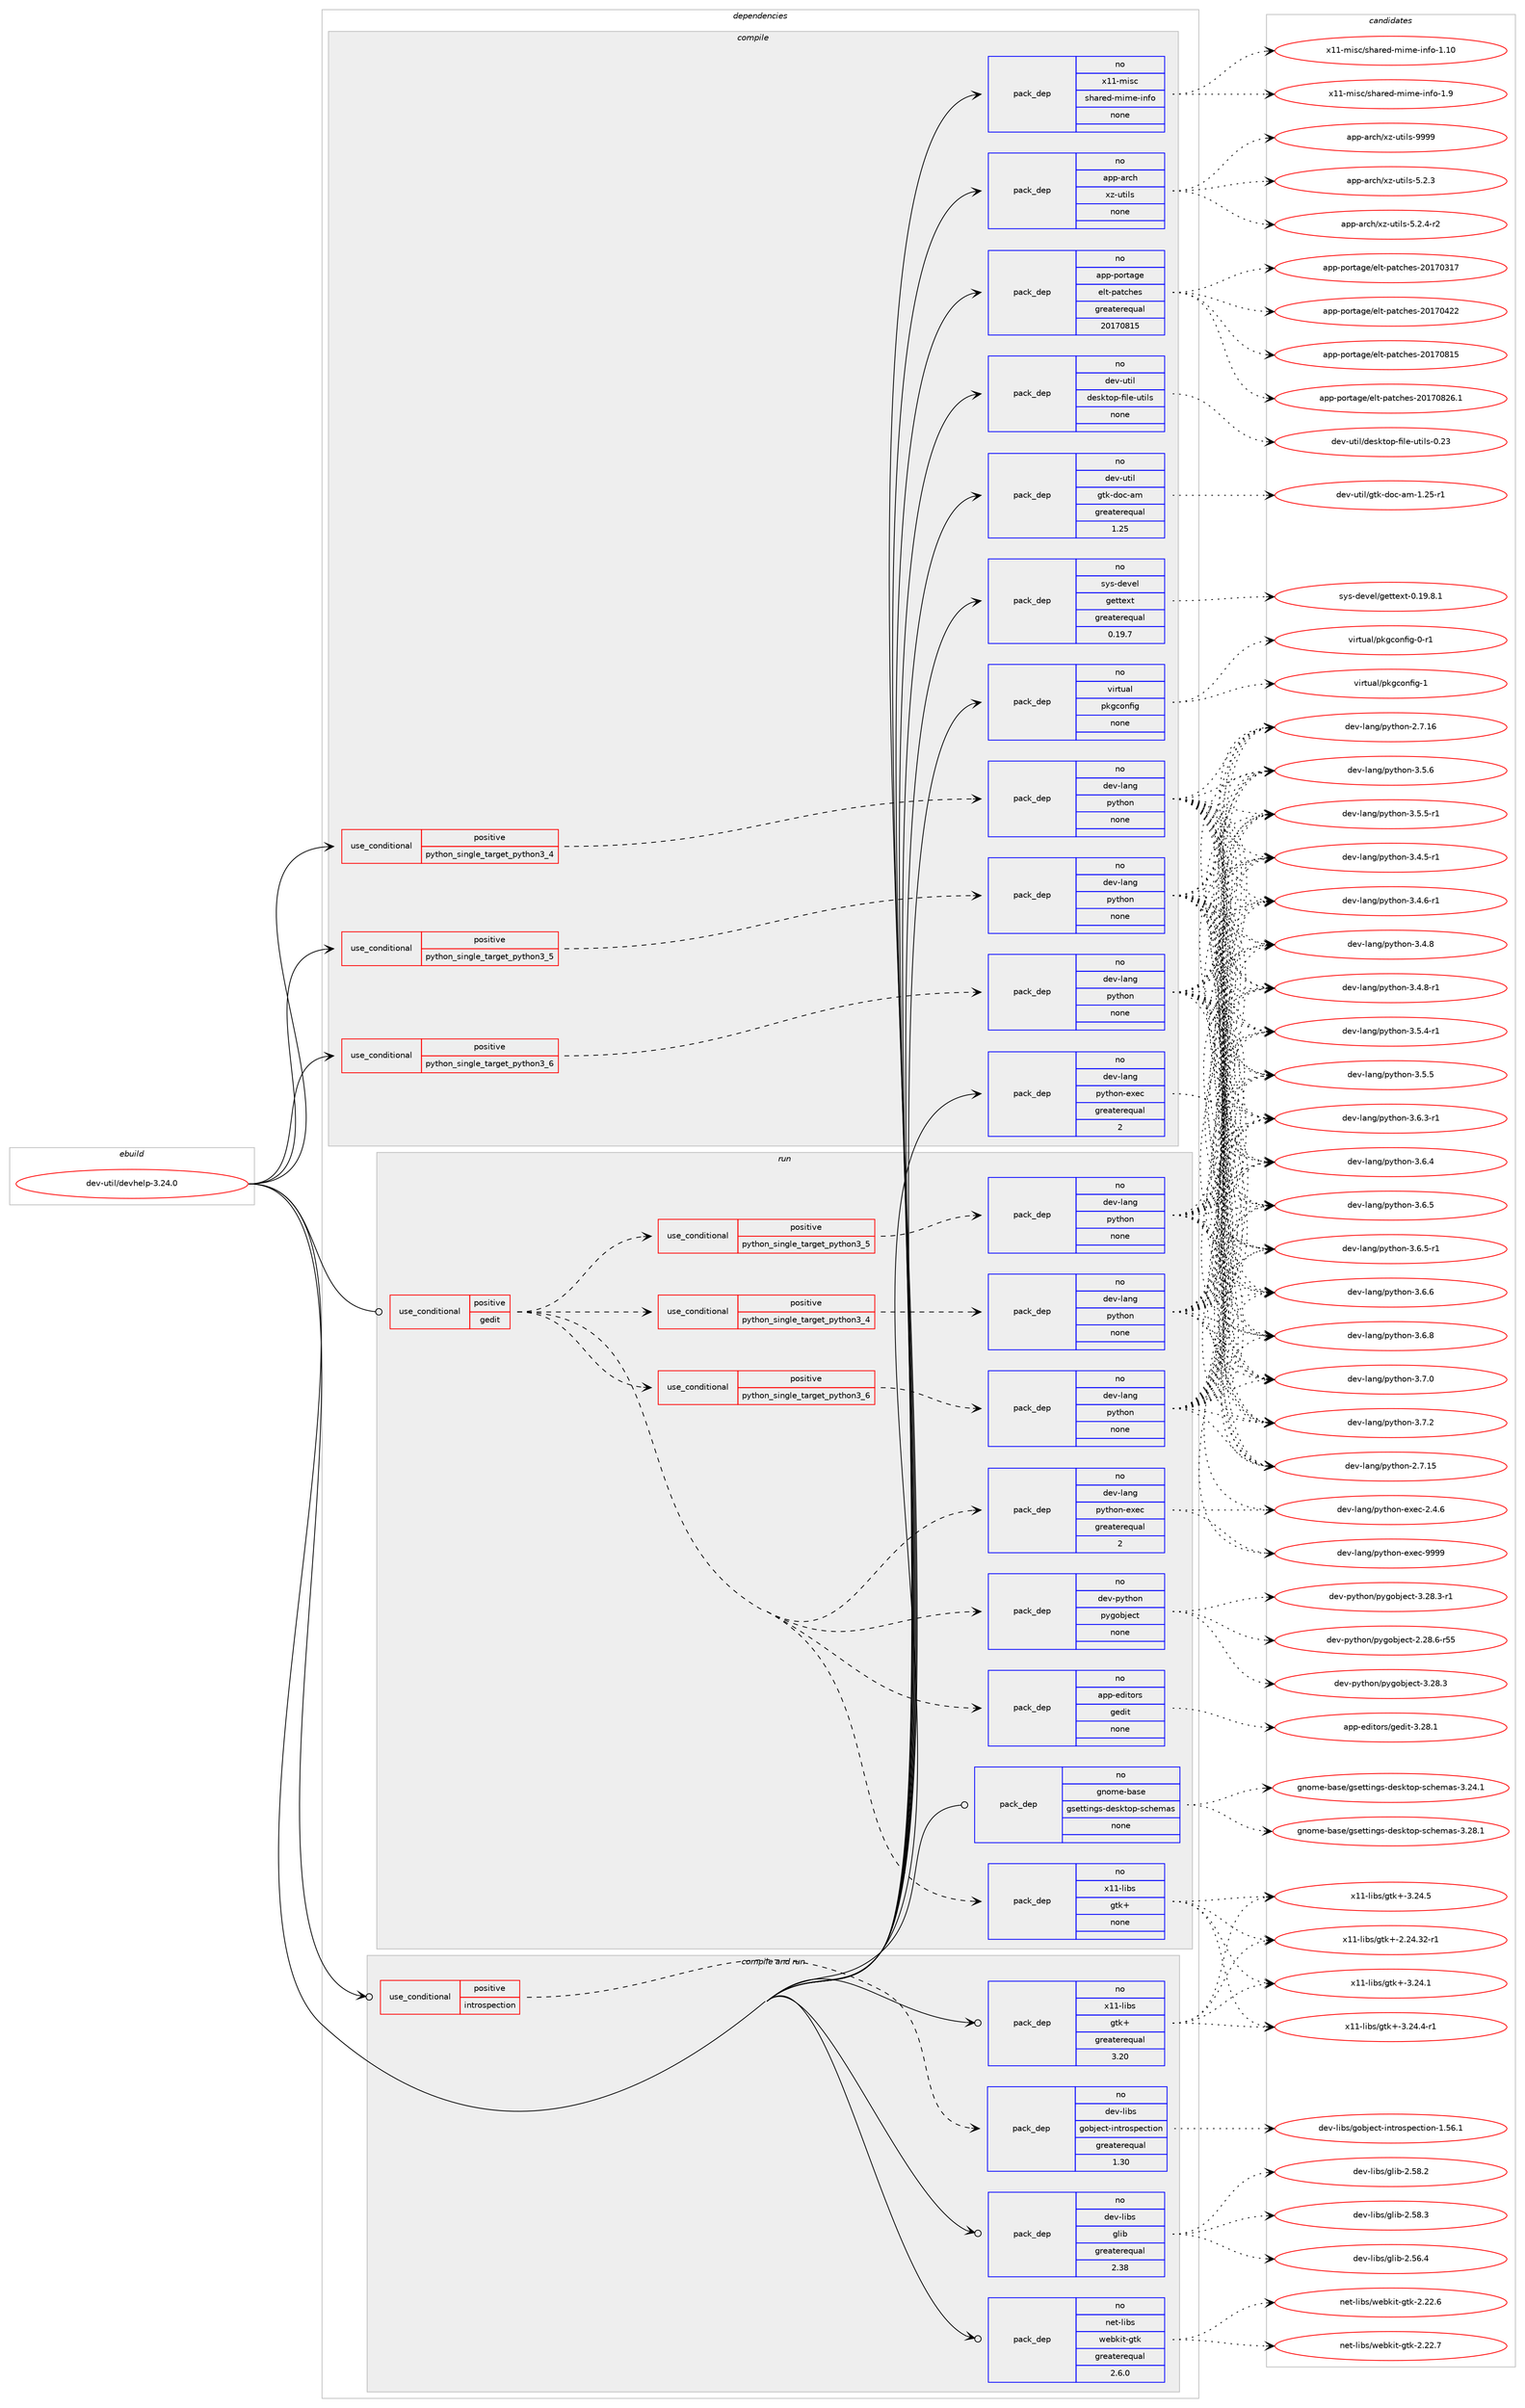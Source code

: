 digraph prolog {

# *************
# Graph options
# *************

newrank=true;
concentrate=true;
compound=true;
graph [rankdir=LR,fontname=Helvetica,fontsize=10,ranksep=1.5];#, ranksep=2.5, nodesep=0.2];
edge  [arrowhead=vee];
node  [fontname=Helvetica,fontsize=10];

# **********
# The ebuild
# **********

subgraph cluster_leftcol {
color=gray;
rank=same;
label=<<i>ebuild</i>>;
id [label="dev-util/devhelp-3.24.0", color=red, width=4, href="../dev-util/devhelp-3.24.0.svg"];
}

# ****************
# The dependencies
# ****************

subgraph cluster_midcol {
color=gray;
label=<<i>dependencies</i>>;
subgraph cluster_compile {
fillcolor="#eeeeee";
style=filled;
label=<<i>compile</i>>;
subgraph cond424122 {
dependency1544362 [label=<<TABLE BORDER="0" CELLBORDER="1" CELLSPACING="0" CELLPADDING="4"><TR><TD ROWSPAN="3" CELLPADDING="10">use_conditional</TD></TR><TR><TD>positive</TD></TR><TR><TD>python_single_target_python3_4</TD></TR></TABLE>>, shape=none, color=red];
subgraph pack1096617 {
dependency1544363 [label=<<TABLE BORDER="0" CELLBORDER="1" CELLSPACING="0" CELLPADDING="4" WIDTH="220"><TR><TD ROWSPAN="6" CELLPADDING="30">pack_dep</TD></TR><TR><TD WIDTH="110">no</TD></TR><TR><TD>dev-lang</TD></TR><TR><TD>python</TD></TR><TR><TD>none</TD></TR><TR><TD></TD></TR></TABLE>>, shape=none, color=blue];
}
dependency1544362:e -> dependency1544363:w [weight=20,style="dashed",arrowhead="vee"];
}
id:e -> dependency1544362:w [weight=20,style="solid",arrowhead="vee"];
subgraph cond424123 {
dependency1544364 [label=<<TABLE BORDER="0" CELLBORDER="1" CELLSPACING="0" CELLPADDING="4"><TR><TD ROWSPAN="3" CELLPADDING="10">use_conditional</TD></TR><TR><TD>positive</TD></TR><TR><TD>python_single_target_python3_5</TD></TR></TABLE>>, shape=none, color=red];
subgraph pack1096618 {
dependency1544365 [label=<<TABLE BORDER="0" CELLBORDER="1" CELLSPACING="0" CELLPADDING="4" WIDTH="220"><TR><TD ROWSPAN="6" CELLPADDING="30">pack_dep</TD></TR><TR><TD WIDTH="110">no</TD></TR><TR><TD>dev-lang</TD></TR><TR><TD>python</TD></TR><TR><TD>none</TD></TR><TR><TD></TD></TR></TABLE>>, shape=none, color=blue];
}
dependency1544364:e -> dependency1544365:w [weight=20,style="dashed",arrowhead="vee"];
}
id:e -> dependency1544364:w [weight=20,style="solid",arrowhead="vee"];
subgraph cond424124 {
dependency1544366 [label=<<TABLE BORDER="0" CELLBORDER="1" CELLSPACING="0" CELLPADDING="4"><TR><TD ROWSPAN="3" CELLPADDING="10">use_conditional</TD></TR><TR><TD>positive</TD></TR><TR><TD>python_single_target_python3_6</TD></TR></TABLE>>, shape=none, color=red];
subgraph pack1096619 {
dependency1544367 [label=<<TABLE BORDER="0" CELLBORDER="1" CELLSPACING="0" CELLPADDING="4" WIDTH="220"><TR><TD ROWSPAN="6" CELLPADDING="30">pack_dep</TD></TR><TR><TD WIDTH="110">no</TD></TR><TR><TD>dev-lang</TD></TR><TR><TD>python</TD></TR><TR><TD>none</TD></TR><TR><TD></TD></TR></TABLE>>, shape=none, color=blue];
}
dependency1544366:e -> dependency1544367:w [weight=20,style="dashed",arrowhead="vee"];
}
id:e -> dependency1544366:w [weight=20,style="solid",arrowhead="vee"];
subgraph pack1096620 {
dependency1544368 [label=<<TABLE BORDER="0" CELLBORDER="1" CELLSPACING="0" CELLPADDING="4" WIDTH="220"><TR><TD ROWSPAN="6" CELLPADDING="30">pack_dep</TD></TR><TR><TD WIDTH="110">no</TD></TR><TR><TD>app-arch</TD></TR><TR><TD>xz-utils</TD></TR><TR><TD>none</TD></TR><TR><TD></TD></TR></TABLE>>, shape=none, color=blue];
}
id:e -> dependency1544368:w [weight=20,style="solid",arrowhead="vee"];
subgraph pack1096621 {
dependency1544369 [label=<<TABLE BORDER="0" CELLBORDER="1" CELLSPACING="0" CELLPADDING="4" WIDTH="220"><TR><TD ROWSPAN="6" CELLPADDING="30">pack_dep</TD></TR><TR><TD WIDTH="110">no</TD></TR><TR><TD>app-portage</TD></TR><TR><TD>elt-patches</TD></TR><TR><TD>greaterequal</TD></TR><TR><TD>20170815</TD></TR></TABLE>>, shape=none, color=blue];
}
id:e -> dependency1544369:w [weight=20,style="solid",arrowhead="vee"];
subgraph pack1096622 {
dependency1544370 [label=<<TABLE BORDER="0" CELLBORDER="1" CELLSPACING="0" CELLPADDING="4" WIDTH="220"><TR><TD ROWSPAN="6" CELLPADDING="30">pack_dep</TD></TR><TR><TD WIDTH="110">no</TD></TR><TR><TD>dev-lang</TD></TR><TR><TD>python-exec</TD></TR><TR><TD>greaterequal</TD></TR><TR><TD>2</TD></TR></TABLE>>, shape=none, color=blue];
}
id:e -> dependency1544370:w [weight=20,style="solid",arrowhead="vee"];
subgraph pack1096623 {
dependency1544371 [label=<<TABLE BORDER="0" CELLBORDER="1" CELLSPACING="0" CELLPADDING="4" WIDTH="220"><TR><TD ROWSPAN="6" CELLPADDING="30">pack_dep</TD></TR><TR><TD WIDTH="110">no</TD></TR><TR><TD>dev-util</TD></TR><TR><TD>desktop-file-utils</TD></TR><TR><TD>none</TD></TR><TR><TD></TD></TR></TABLE>>, shape=none, color=blue];
}
id:e -> dependency1544371:w [weight=20,style="solid",arrowhead="vee"];
subgraph pack1096624 {
dependency1544372 [label=<<TABLE BORDER="0" CELLBORDER="1" CELLSPACING="0" CELLPADDING="4" WIDTH="220"><TR><TD ROWSPAN="6" CELLPADDING="30">pack_dep</TD></TR><TR><TD WIDTH="110">no</TD></TR><TR><TD>dev-util</TD></TR><TR><TD>gtk-doc-am</TD></TR><TR><TD>greaterequal</TD></TR><TR><TD>1.25</TD></TR></TABLE>>, shape=none, color=blue];
}
id:e -> dependency1544372:w [weight=20,style="solid",arrowhead="vee"];
subgraph pack1096625 {
dependency1544373 [label=<<TABLE BORDER="0" CELLBORDER="1" CELLSPACING="0" CELLPADDING="4" WIDTH="220"><TR><TD ROWSPAN="6" CELLPADDING="30">pack_dep</TD></TR><TR><TD WIDTH="110">no</TD></TR><TR><TD>sys-devel</TD></TR><TR><TD>gettext</TD></TR><TR><TD>greaterequal</TD></TR><TR><TD>0.19.7</TD></TR></TABLE>>, shape=none, color=blue];
}
id:e -> dependency1544373:w [weight=20,style="solid",arrowhead="vee"];
subgraph pack1096626 {
dependency1544374 [label=<<TABLE BORDER="0" CELLBORDER="1" CELLSPACING="0" CELLPADDING="4" WIDTH="220"><TR><TD ROWSPAN="6" CELLPADDING="30">pack_dep</TD></TR><TR><TD WIDTH="110">no</TD></TR><TR><TD>virtual</TD></TR><TR><TD>pkgconfig</TD></TR><TR><TD>none</TD></TR><TR><TD></TD></TR></TABLE>>, shape=none, color=blue];
}
id:e -> dependency1544374:w [weight=20,style="solid",arrowhead="vee"];
subgraph pack1096627 {
dependency1544375 [label=<<TABLE BORDER="0" CELLBORDER="1" CELLSPACING="0" CELLPADDING="4" WIDTH="220"><TR><TD ROWSPAN="6" CELLPADDING="30">pack_dep</TD></TR><TR><TD WIDTH="110">no</TD></TR><TR><TD>x11-misc</TD></TR><TR><TD>shared-mime-info</TD></TR><TR><TD>none</TD></TR><TR><TD></TD></TR></TABLE>>, shape=none, color=blue];
}
id:e -> dependency1544375:w [weight=20,style="solid",arrowhead="vee"];
}
subgraph cluster_compileandrun {
fillcolor="#eeeeee";
style=filled;
label=<<i>compile and run</i>>;
subgraph cond424125 {
dependency1544376 [label=<<TABLE BORDER="0" CELLBORDER="1" CELLSPACING="0" CELLPADDING="4"><TR><TD ROWSPAN="3" CELLPADDING="10">use_conditional</TD></TR><TR><TD>positive</TD></TR><TR><TD>introspection</TD></TR></TABLE>>, shape=none, color=red];
subgraph pack1096628 {
dependency1544377 [label=<<TABLE BORDER="0" CELLBORDER="1" CELLSPACING="0" CELLPADDING="4" WIDTH="220"><TR><TD ROWSPAN="6" CELLPADDING="30">pack_dep</TD></TR><TR><TD WIDTH="110">no</TD></TR><TR><TD>dev-libs</TD></TR><TR><TD>gobject-introspection</TD></TR><TR><TD>greaterequal</TD></TR><TR><TD>1.30</TD></TR></TABLE>>, shape=none, color=blue];
}
dependency1544376:e -> dependency1544377:w [weight=20,style="dashed",arrowhead="vee"];
}
id:e -> dependency1544376:w [weight=20,style="solid",arrowhead="odotvee"];
subgraph pack1096629 {
dependency1544378 [label=<<TABLE BORDER="0" CELLBORDER="1" CELLSPACING="0" CELLPADDING="4" WIDTH="220"><TR><TD ROWSPAN="6" CELLPADDING="30">pack_dep</TD></TR><TR><TD WIDTH="110">no</TD></TR><TR><TD>dev-libs</TD></TR><TR><TD>glib</TD></TR><TR><TD>greaterequal</TD></TR><TR><TD>2.38</TD></TR></TABLE>>, shape=none, color=blue];
}
id:e -> dependency1544378:w [weight=20,style="solid",arrowhead="odotvee"];
subgraph pack1096630 {
dependency1544379 [label=<<TABLE BORDER="0" CELLBORDER="1" CELLSPACING="0" CELLPADDING="4" WIDTH="220"><TR><TD ROWSPAN="6" CELLPADDING="30">pack_dep</TD></TR><TR><TD WIDTH="110">no</TD></TR><TR><TD>net-libs</TD></TR><TR><TD>webkit-gtk</TD></TR><TR><TD>greaterequal</TD></TR><TR><TD>2.6.0</TD></TR></TABLE>>, shape=none, color=blue];
}
id:e -> dependency1544379:w [weight=20,style="solid",arrowhead="odotvee"];
subgraph pack1096631 {
dependency1544380 [label=<<TABLE BORDER="0" CELLBORDER="1" CELLSPACING="0" CELLPADDING="4" WIDTH="220"><TR><TD ROWSPAN="6" CELLPADDING="30">pack_dep</TD></TR><TR><TD WIDTH="110">no</TD></TR><TR><TD>x11-libs</TD></TR><TR><TD>gtk+</TD></TR><TR><TD>greaterequal</TD></TR><TR><TD>3.20</TD></TR></TABLE>>, shape=none, color=blue];
}
id:e -> dependency1544380:w [weight=20,style="solid",arrowhead="odotvee"];
}
subgraph cluster_run {
fillcolor="#eeeeee";
style=filled;
label=<<i>run</i>>;
subgraph cond424126 {
dependency1544381 [label=<<TABLE BORDER="0" CELLBORDER="1" CELLSPACING="0" CELLPADDING="4"><TR><TD ROWSPAN="3" CELLPADDING="10">use_conditional</TD></TR><TR><TD>positive</TD></TR><TR><TD>gedit</TD></TR></TABLE>>, shape=none, color=red];
subgraph cond424127 {
dependency1544382 [label=<<TABLE BORDER="0" CELLBORDER="1" CELLSPACING="0" CELLPADDING="4"><TR><TD ROWSPAN="3" CELLPADDING="10">use_conditional</TD></TR><TR><TD>positive</TD></TR><TR><TD>python_single_target_python3_4</TD></TR></TABLE>>, shape=none, color=red];
subgraph pack1096632 {
dependency1544383 [label=<<TABLE BORDER="0" CELLBORDER="1" CELLSPACING="0" CELLPADDING="4" WIDTH="220"><TR><TD ROWSPAN="6" CELLPADDING="30">pack_dep</TD></TR><TR><TD WIDTH="110">no</TD></TR><TR><TD>dev-lang</TD></TR><TR><TD>python</TD></TR><TR><TD>none</TD></TR><TR><TD></TD></TR></TABLE>>, shape=none, color=blue];
}
dependency1544382:e -> dependency1544383:w [weight=20,style="dashed",arrowhead="vee"];
}
dependency1544381:e -> dependency1544382:w [weight=20,style="dashed",arrowhead="vee"];
subgraph cond424128 {
dependency1544384 [label=<<TABLE BORDER="0" CELLBORDER="1" CELLSPACING="0" CELLPADDING="4"><TR><TD ROWSPAN="3" CELLPADDING="10">use_conditional</TD></TR><TR><TD>positive</TD></TR><TR><TD>python_single_target_python3_5</TD></TR></TABLE>>, shape=none, color=red];
subgraph pack1096633 {
dependency1544385 [label=<<TABLE BORDER="0" CELLBORDER="1" CELLSPACING="0" CELLPADDING="4" WIDTH="220"><TR><TD ROWSPAN="6" CELLPADDING="30">pack_dep</TD></TR><TR><TD WIDTH="110">no</TD></TR><TR><TD>dev-lang</TD></TR><TR><TD>python</TD></TR><TR><TD>none</TD></TR><TR><TD></TD></TR></TABLE>>, shape=none, color=blue];
}
dependency1544384:e -> dependency1544385:w [weight=20,style="dashed",arrowhead="vee"];
}
dependency1544381:e -> dependency1544384:w [weight=20,style="dashed",arrowhead="vee"];
subgraph cond424129 {
dependency1544386 [label=<<TABLE BORDER="0" CELLBORDER="1" CELLSPACING="0" CELLPADDING="4"><TR><TD ROWSPAN="3" CELLPADDING="10">use_conditional</TD></TR><TR><TD>positive</TD></TR><TR><TD>python_single_target_python3_6</TD></TR></TABLE>>, shape=none, color=red];
subgraph pack1096634 {
dependency1544387 [label=<<TABLE BORDER="0" CELLBORDER="1" CELLSPACING="0" CELLPADDING="4" WIDTH="220"><TR><TD ROWSPAN="6" CELLPADDING="30">pack_dep</TD></TR><TR><TD WIDTH="110">no</TD></TR><TR><TD>dev-lang</TD></TR><TR><TD>python</TD></TR><TR><TD>none</TD></TR><TR><TD></TD></TR></TABLE>>, shape=none, color=blue];
}
dependency1544386:e -> dependency1544387:w [weight=20,style="dashed",arrowhead="vee"];
}
dependency1544381:e -> dependency1544386:w [weight=20,style="dashed",arrowhead="vee"];
subgraph pack1096635 {
dependency1544388 [label=<<TABLE BORDER="0" CELLBORDER="1" CELLSPACING="0" CELLPADDING="4" WIDTH="220"><TR><TD ROWSPAN="6" CELLPADDING="30">pack_dep</TD></TR><TR><TD WIDTH="110">no</TD></TR><TR><TD>dev-lang</TD></TR><TR><TD>python-exec</TD></TR><TR><TD>greaterequal</TD></TR><TR><TD>2</TD></TR></TABLE>>, shape=none, color=blue];
}
dependency1544381:e -> dependency1544388:w [weight=20,style="dashed",arrowhead="vee"];
subgraph pack1096636 {
dependency1544389 [label=<<TABLE BORDER="0" CELLBORDER="1" CELLSPACING="0" CELLPADDING="4" WIDTH="220"><TR><TD ROWSPAN="6" CELLPADDING="30">pack_dep</TD></TR><TR><TD WIDTH="110">no</TD></TR><TR><TD>app-editors</TD></TR><TR><TD>gedit</TD></TR><TR><TD>none</TD></TR><TR><TD></TD></TR></TABLE>>, shape=none, color=blue];
}
dependency1544381:e -> dependency1544389:w [weight=20,style="dashed",arrowhead="vee"];
subgraph pack1096637 {
dependency1544390 [label=<<TABLE BORDER="0" CELLBORDER="1" CELLSPACING="0" CELLPADDING="4" WIDTH="220"><TR><TD ROWSPAN="6" CELLPADDING="30">pack_dep</TD></TR><TR><TD WIDTH="110">no</TD></TR><TR><TD>dev-python</TD></TR><TR><TD>pygobject</TD></TR><TR><TD>none</TD></TR><TR><TD></TD></TR></TABLE>>, shape=none, color=blue];
}
dependency1544381:e -> dependency1544390:w [weight=20,style="dashed",arrowhead="vee"];
subgraph pack1096638 {
dependency1544391 [label=<<TABLE BORDER="0" CELLBORDER="1" CELLSPACING="0" CELLPADDING="4" WIDTH="220"><TR><TD ROWSPAN="6" CELLPADDING="30">pack_dep</TD></TR><TR><TD WIDTH="110">no</TD></TR><TR><TD>x11-libs</TD></TR><TR><TD>gtk+</TD></TR><TR><TD>none</TD></TR><TR><TD></TD></TR></TABLE>>, shape=none, color=blue];
}
dependency1544381:e -> dependency1544391:w [weight=20,style="dashed",arrowhead="vee"];
}
id:e -> dependency1544381:w [weight=20,style="solid",arrowhead="odot"];
subgraph pack1096639 {
dependency1544392 [label=<<TABLE BORDER="0" CELLBORDER="1" CELLSPACING="0" CELLPADDING="4" WIDTH="220"><TR><TD ROWSPAN="6" CELLPADDING="30">pack_dep</TD></TR><TR><TD WIDTH="110">no</TD></TR><TR><TD>gnome-base</TD></TR><TR><TD>gsettings-desktop-schemas</TD></TR><TR><TD>none</TD></TR><TR><TD></TD></TR></TABLE>>, shape=none, color=blue];
}
id:e -> dependency1544392:w [weight=20,style="solid",arrowhead="odot"];
}
}

# **************
# The candidates
# **************

subgraph cluster_choices {
rank=same;
color=gray;
label=<<i>candidates</i>>;

subgraph choice1096617 {
color=black;
nodesep=1;
choice10010111845108971101034711212111610411111045504655464953 [label="dev-lang/python-2.7.15", color=red, width=4,href="../dev-lang/python-2.7.15.svg"];
choice10010111845108971101034711212111610411111045504655464954 [label="dev-lang/python-2.7.16", color=red, width=4,href="../dev-lang/python-2.7.16.svg"];
choice1001011184510897110103471121211161041111104551465246534511449 [label="dev-lang/python-3.4.5-r1", color=red, width=4,href="../dev-lang/python-3.4.5-r1.svg"];
choice1001011184510897110103471121211161041111104551465246544511449 [label="dev-lang/python-3.4.6-r1", color=red, width=4,href="../dev-lang/python-3.4.6-r1.svg"];
choice100101118451089711010347112121116104111110455146524656 [label="dev-lang/python-3.4.8", color=red, width=4,href="../dev-lang/python-3.4.8.svg"];
choice1001011184510897110103471121211161041111104551465246564511449 [label="dev-lang/python-3.4.8-r1", color=red, width=4,href="../dev-lang/python-3.4.8-r1.svg"];
choice1001011184510897110103471121211161041111104551465346524511449 [label="dev-lang/python-3.5.4-r1", color=red, width=4,href="../dev-lang/python-3.5.4-r1.svg"];
choice100101118451089711010347112121116104111110455146534653 [label="dev-lang/python-3.5.5", color=red, width=4,href="../dev-lang/python-3.5.5.svg"];
choice1001011184510897110103471121211161041111104551465346534511449 [label="dev-lang/python-3.5.5-r1", color=red, width=4,href="../dev-lang/python-3.5.5-r1.svg"];
choice100101118451089711010347112121116104111110455146534654 [label="dev-lang/python-3.5.6", color=red, width=4,href="../dev-lang/python-3.5.6.svg"];
choice1001011184510897110103471121211161041111104551465446514511449 [label="dev-lang/python-3.6.3-r1", color=red, width=4,href="../dev-lang/python-3.6.3-r1.svg"];
choice100101118451089711010347112121116104111110455146544652 [label="dev-lang/python-3.6.4", color=red, width=4,href="../dev-lang/python-3.6.4.svg"];
choice100101118451089711010347112121116104111110455146544653 [label="dev-lang/python-3.6.5", color=red, width=4,href="../dev-lang/python-3.6.5.svg"];
choice1001011184510897110103471121211161041111104551465446534511449 [label="dev-lang/python-3.6.5-r1", color=red, width=4,href="../dev-lang/python-3.6.5-r1.svg"];
choice100101118451089711010347112121116104111110455146544654 [label="dev-lang/python-3.6.6", color=red, width=4,href="../dev-lang/python-3.6.6.svg"];
choice100101118451089711010347112121116104111110455146544656 [label="dev-lang/python-3.6.8", color=red, width=4,href="../dev-lang/python-3.6.8.svg"];
choice100101118451089711010347112121116104111110455146554648 [label="dev-lang/python-3.7.0", color=red, width=4,href="../dev-lang/python-3.7.0.svg"];
choice100101118451089711010347112121116104111110455146554650 [label="dev-lang/python-3.7.2", color=red, width=4,href="../dev-lang/python-3.7.2.svg"];
dependency1544363:e -> choice10010111845108971101034711212111610411111045504655464953:w [style=dotted,weight="100"];
dependency1544363:e -> choice10010111845108971101034711212111610411111045504655464954:w [style=dotted,weight="100"];
dependency1544363:e -> choice1001011184510897110103471121211161041111104551465246534511449:w [style=dotted,weight="100"];
dependency1544363:e -> choice1001011184510897110103471121211161041111104551465246544511449:w [style=dotted,weight="100"];
dependency1544363:e -> choice100101118451089711010347112121116104111110455146524656:w [style=dotted,weight="100"];
dependency1544363:e -> choice1001011184510897110103471121211161041111104551465246564511449:w [style=dotted,weight="100"];
dependency1544363:e -> choice1001011184510897110103471121211161041111104551465346524511449:w [style=dotted,weight="100"];
dependency1544363:e -> choice100101118451089711010347112121116104111110455146534653:w [style=dotted,weight="100"];
dependency1544363:e -> choice1001011184510897110103471121211161041111104551465346534511449:w [style=dotted,weight="100"];
dependency1544363:e -> choice100101118451089711010347112121116104111110455146534654:w [style=dotted,weight="100"];
dependency1544363:e -> choice1001011184510897110103471121211161041111104551465446514511449:w [style=dotted,weight="100"];
dependency1544363:e -> choice100101118451089711010347112121116104111110455146544652:w [style=dotted,weight="100"];
dependency1544363:e -> choice100101118451089711010347112121116104111110455146544653:w [style=dotted,weight="100"];
dependency1544363:e -> choice1001011184510897110103471121211161041111104551465446534511449:w [style=dotted,weight="100"];
dependency1544363:e -> choice100101118451089711010347112121116104111110455146544654:w [style=dotted,weight="100"];
dependency1544363:e -> choice100101118451089711010347112121116104111110455146544656:w [style=dotted,weight="100"];
dependency1544363:e -> choice100101118451089711010347112121116104111110455146554648:w [style=dotted,weight="100"];
dependency1544363:e -> choice100101118451089711010347112121116104111110455146554650:w [style=dotted,weight="100"];
}
subgraph choice1096618 {
color=black;
nodesep=1;
choice10010111845108971101034711212111610411111045504655464953 [label="dev-lang/python-2.7.15", color=red, width=4,href="../dev-lang/python-2.7.15.svg"];
choice10010111845108971101034711212111610411111045504655464954 [label="dev-lang/python-2.7.16", color=red, width=4,href="../dev-lang/python-2.7.16.svg"];
choice1001011184510897110103471121211161041111104551465246534511449 [label="dev-lang/python-3.4.5-r1", color=red, width=4,href="../dev-lang/python-3.4.5-r1.svg"];
choice1001011184510897110103471121211161041111104551465246544511449 [label="dev-lang/python-3.4.6-r1", color=red, width=4,href="../dev-lang/python-3.4.6-r1.svg"];
choice100101118451089711010347112121116104111110455146524656 [label="dev-lang/python-3.4.8", color=red, width=4,href="../dev-lang/python-3.4.8.svg"];
choice1001011184510897110103471121211161041111104551465246564511449 [label="dev-lang/python-3.4.8-r1", color=red, width=4,href="../dev-lang/python-3.4.8-r1.svg"];
choice1001011184510897110103471121211161041111104551465346524511449 [label="dev-lang/python-3.5.4-r1", color=red, width=4,href="../dev-lang/python-3.5.4-r1.svg"];
choice100101118451089711010347112121116104111110455146534653 [label="dev-lang/python-3.5.5", color=red, width=4,href="../dev-lang/python-3.5.5.svg"];
choice1001011184510897110103471121211161041111104551465346534511449 [label="dev-lang/python-3.5.5-r1", color=red, width=4,href="../dev-lang/python-3.5.5-r1.svg"];
choice100101118451089711010347112121116104111110455146534654 [label="dev-lang/python-3.5.6", color=red, width=4,href="../dev-lang/python-3.5.6.svg"];
choice1001011184510897110103471121211161041111104551465446514511449 [label="dev-lang/python-3.6.3-r1", color=red, width=4,href="../dev-lang/python-3.6.3-r1.svg"];
choice100101118451089711010347112121116104111110455146544652 [label="dev-lang/python-3.6.4", color=red, width=4,href="../dev-lang/python-3.6.4.svg"];
choice100101118451089711010347112121116104111110455146544653 [label="dev-lang/python-3.6.5", color=red, width=4,href="../dev-lang/python-3.6.5.svg"];
choice1001011184510897110103471121211161041111104551465446534511449 [label="dev-lang/python-3.6.5-r1", color=red, width=4,href="../dev-lang/python-3.6.5-r1.svg"];
choice100101118451089711010347112121116104111110455146544654 [label="dev-lang/python-3.6.6", color=red, width=4,href="../dev-lang/python-3.6.6.svg"];
choice100101118451089711010347112121116104111110455146544656 [label="dev-lang/python-3.6.8", color=red, width=4,href="../dev-lang/python-3.6.8.svg"];
choice100101118451089711010347112121116104111110455146554648 [label="dev-lang/python-3.7.0", color=red, width=4,href="../dev-lang/python-3.7.0.svg"];
choice100101118451089711010347112121116104111110455146554650 [label="dev-lang/python-3.7.2", color=red, width=4,href="../dev-lang/python-3.7.2.svg"];
dependency1544365:e -> choice10010111845108971101034711212111610411111045504655464953:w [style=dotted,weight="100"];
dependency1544365:e -> choice10010111845108971101034711212111610411111045504655464954:w [style=dotted,weight="100"];
dependency1544365:e -> choice1001011184510897110103471121211161041111104551465246534511449:w [style=dotted,weight="100"];
dependency1544365:e -> choice1001011184510897110103471121211161041111104551465246544511449:w [style=dotted,weight="100"];
dependency1544365:e -> choice100101118451089711010347112121116104111110455146524656:w [style=dotted,weight="100"];
dependency1544365:e -> choice1001011184510897110103471121211161041111104551465246564511449:w [style=dotted,weight="100"];
dependency1544365:e -> choice1001011184510897110103471121211161041111104551465346524511449:w [style=dotted,weight="100"];
dependency1544365:e -> choice100101118451089711010347112121116104111110455146534653:w [style=dotted,weight="100"];
dependency1544365:e -> choice1001011184510897110103471121211161041111104551465346534511449:w [style=dotted,weight="100"];
dependency1544365:e -> choice100101118451089711010347112121116104111110455146534654:w [style=dotted,weight="100"];
dependency1544365:e -> choice1001011184510897110103471121211161041111104551465446514511449:w [style=dotted,weight="100"];
dependency1544365:e -> choice100101118451089711010347112121116104111110455146544652:w [style=dotted,weight="100"];
dependency1544365:e -> choice100101118451089711010347112121116104111110455146544653:w [style=dotted,weight="100"];
dependency1544365:e -> choice1001011184510897110103471121211161041111104551465446534511449:w [style=dotted,weight="100"];
dependency1544365:e -> choice100101118451089711010347112121116104111110455146544654:w [style=dotted,weight="100"];
dependency1544365:e -> choice100101118451089711010347112121116104111110455146544656:w [style=dotted,weight="100"];
dependency1544365:e -> choice100101118451089711010347112121116104111110455146554648:w [style=dotted,weight="100"];
dependency1544365:e -> choice100101118451089711010347112121116104111110455146554650:w [style=dotted,weight="100"];
}
subgraph choice1096619 {
color=black;
nodesep=1;
choice10010111845108971101034711212111610411111045504655464953 [label="dev-lang/python-2.7.15", color=red, width=4,href="../dev-lang/python-2.7.15.svg"];
choice10010111845108971101034711212111610411111045504655464954 [label="dev-lang/python-2.7.16", color=red, width=4,href="../dev-lang/python-2.7.16.svg"];
choice1001011184510897110103471121211161041111104551465246534511449 [label="dev-lang/python-3.4.5-r1", color=red, width=4,href="../dev-lang/python-3.4.5-r1.svg"];
choice1001011184510897110103471121211161041111104551465246544511449 [label="dev-lang/python-3.4.6-r1", color=red, width=4,href="../dev-lang/python-3.4.6-r1.svg"];
choice100101118451089711010347112121116104111110455146524656 [label="dev-lang/python-3.4.8", color=red, width=4,href="../dev-lang/python-3.4.8.svg"];
choice1001011184510897110103471121211161041111104551465246564511449 [label="dev-lang/python-3.4.8-r1", color=red, width=4,href="../dev-lang/python-3.4.8-r1.svg"];
choice1001011184510897110103471121211161041111104551465346524511449 [label="dev-lang/python-3.5.4-r1", color=red, width=4,href="../dev-lang/python-3.5.4-r1.svg"];
choice100101118451089711010347112121116104111110455146534653 [label="dev-lang/python-3.5.5", color=red, width=4,href="../dev-lang/python-3.5.5.svg"];
choice1001011184510897110103471121211161041111104551465346534511449 [label="dev-lang/python-3.5.5-r1", color=red, width=4,href="../dev-lang/python-3.5.5-r1.svg"];
choice100101118451089711010347112121116104111110455146534654 [label="dev-lang/python-3.5.6", color=red, width=4,href="../dev-lang/python-3.5.6.svg"];
choice1001011184510897110103471121211161041111104551465446514511449 [label="dev-lang/python-3.6.3-r1", color=red, width=4,href="../dev-lang/python-3.6.3-r1.svg"];
choice100101118451089711010347112121116104111110455146544652 [label="dev-lang/python-3.6.4", color=red, width=4,href="../dev-lang/python-3.6.4.svg"];
choice100101118451089711010347112121116104111110455146544653 [label="dev-lang/python-3.6.5", color=red, width=4,href="../dev-lang/python-3.6.5.svg"];
choice1001011184510897110103471121211161041111104551465446534511449 [label="dev-lang/python-3.6.5-r1", color=red, width=4,href="../dev-lang/python-3.6.5-r1.svg"];
choice100101118451089711010347112121116104111110455146544654 [label="dev-lang/python-3.6.6", color=red, width=4,href="../dev-lang/python-3.6.6.svg"];
choice100101118451089711010347112121116104111110455146544656 [label="dev-lang/python-3.6.8", color=red, width=4,href="../dev-lang/python-3.6.8.svg"];
choice100101118451089711010347112121116104111110455146554648 [label="dev-lang/python-3.7.0", color=red, width=4,href="../dev-lang/python-3.7.0.svg"];
choice100101118451089711010347112121116104111110455146554650 [label="dev-lang/python-3.7.2", color=red, width=4,href="../dev-lang/python-3.7.2.svg"];
dependency1544367:e -> choice10010111845108971101034711212111610411111045504655464953:w [style=dotted,weight="100"];
dependency1544367:e -> choice10010111845108971101034711212111610411111045504655464954:w [style=dotted,weight="100"];
dependency1544367:e -> choice1001011184510897110103471121211161041111104551465246534511449:w [style=dotted,weight="100"];
dependency1544367:e -> choice1001011184510897110103471121211161041111104551465246544511449:w [style=dotted,weight="100"];
dependency1544367:e -> choice100101118451089711010347112121116104111110455146524656:w [style=dotted,weight="100"];
dependency1544367:e -> choice1001011184510897110103471121211161041111104551465246564511449:w [style=dotted,weight="100"];
dependency1544367:e -> choice1001011184510897110103471121211161041111104551465346524511449:w [style=dotted,weight="100"];
dependency1544367:e -> choice100101118451089711010347112121116104111110455146534653:w [style=dotted,weight="100"];
dependency1544367:e -> choice1001011184510897110103471121211161041111104551465346534511449:w [style=dotted,weight="100"];
dependency1544367:e -> choice100101118451089711010347112121116104111110455146534654:w [style=dotted,weight="100"];
dependency1544367:e -> choice1001011184510897110103471121211161041111104551465446514511449:w [style=dotted,weight="100"];
dependency1544367:e -> choice100101118451089711010347112121116104111110455146544652:w [style=dotted,weight="100"];
dependency1544367:e -> choice100101118451089711010347112121116104111110455146544653:w [style=dotted,weight="100"];
dependency1544367:e -> choice1001011184510897110103471121211161041111104551465446534511449:w [style=dotted,weight="100"];
dependency1544367:e -> choice100101118451089711010347112121116104111110455146544654:w [style=dotted,weight="100"];
dependency1544367:e -> choice100101118451089711010347112121116104111110455146544656:w [style=dotted,weight="100"];
dependency1544367:e -> choice100101118451089711010347112121116104111110455146554648:w [style=dotted,weight="100"];
dependency1544367:e -> choice100101118451089711010347112121116104111110455146554650:w [style=dotted,weight="100"];
}
subgraph choice1096620 {
color=black;
nodesep=1;
choice971121124597114991044712012245117116105108115455346504651 [label="app-arch/xz-utils-5.2.3", color=red, width=4,href="../app-arch/xz-utils-5.2.3.svg"];
choice9711211245971149910447120122451171161051081154553465046524511450 [label="app-arch/xz-utils-5.2.4-r2", color=red, width=4,href="../app-arch/xz-utils-5.2.4-r2.svg"];
choice9711211245971149910447120122451171161051081154557575757 [label="app-arch/xz-utils-9999", color=red, width=4,href="../app-arch/xz-utils-9999.svg"];
dependency1544368:e -> choice971121124597114991044712012245117116105108115455346504651:w [style=dotted,weight="100"];
dependency1544368:e -> choice9711211245971149910447120122451171161051081154553465046524511450:w [style=dotted,weight="100"];
dependency1544368:e -> choice9711211245971149910447120122451171161051081154557575757:w [style=dotted,weight="100"];
}
subgraph choice1096621 {
color=black;
nodesep=1;
choice97112112451121111141169710310147101108116451129711699104101115455048495548514955 [label="app-portage/elt-patches-20170317", color=red, width=4,href="../app-portage/elt-patches-20170317.svg"];
choice97112112451121111141169710310147101108116451129711699104101115455048495548525050 [label="app-portage/elt-patches-20170422", color=red, width=4,href="../app-portage/elt-patches-20170422.svg"];
choice97112112451121111141169710310147101108116451129711699104101115455048495548564953 [label="app-portage/elt-patches-20170815", color=red, width=4,href="../app-portage/elt-patches-20170815.svg"];
choice971121124511211111411697103101471011081164511297116991041011154550484955485650544649 [label="app-portage/elt-patches-20170826.1", color=red, width=4,href="../app-portage/elt-patches-20170826.1.svg"];
dependency1544369:e -> choice97112112451121111141169710310147101108116451129711699104101115455048495548514955:w [style=dotted,weight="100"];
dependency1544369:e -> choice97112112451121111141169710310147101108116451129711699104101115455048495548525050:w [style=dotted,weight="100"];
dependency1544369:e -> choice97112112451121111141169710310147101108116451129711699104101115455048495548564953:w [style=dotted,weight="100"];
dependency1544369:e -> choice971121124511211111411697103101471011081164511297116991041011154550484955485650544649:w [style=dotted,weight="100"];
}
subgraph choice1096622 {
color=black;
nodesep=1;
choice1001011184510897110103471121211161041111104510112010199455046524654 [label="dev-lang/python-exec-2.4.6", color=red, width=4,href="../dev-lang/python-exec-2.4.6.svg"];
choice10010111845108971101034711212111610411111045101120101994557575757 [label="dev-lang/python-exec-9999", color=red, width=4,href="../dev-lang/python-exec-9999.svg"];
dependency1544370:e -> choice1001011184510897110103471121211161041111104510112010199455046524654:w [style=dotted,weight="100"];
dependency1544370:e -> choice10010111845108971101034711212111610411111045101120101994557575757:w [style=dotted,weight="100"];
}
subgraph choice1096623 {
color=black;
nodesep=1;
choice100101118451171161051084710010111510711611111245102105108101451171161051081154548465051 [label="dev-util/desktop-file-utils-0.23", color=red, width=4,href="../dev-util/desktop-file-utils-0.23.svg"];
dependency1544371:e -> choice100101118451171161051084710010111510711611111245102105108101451171161051081154548465051:w [style=dotted,weight="100"];
}
subgraph choice1096624 {
color=black;
nodesep=1;
choice10010111845117116105108471031161074510011199459710945494650534511449 [label="dev-util/gtk-doc-am-1.25-r1", color=red, width=4,href="../dev-util/gtk-doc-am-1.25-r1.svg"];
dependency1544372:e -> choice10010111845117116105108471031161074510011199459710945494650534511449:w [style=dotted,weight="100"];
}
subgraph choice1096625 {
color=black;
nodesep=1;
choice1151211154510010111810110847103101116116101120116454846495746564649 [label="sys-devel/gettext-0.19.8.1", color=red, width=4,href="../sys-devel/gettext-0.19.8.1.svg"];
dependency1544373:e -> choice1151211154510010111810110847103101116116101120116454846495746564649:w [style=dotted,weight="100"];
}
subgraph choice1096626 {
color=black;
nodesep=1;
choice11810511411611797108471121071039911111010210510345484511449 [label="virtual/pkgconfig-0-r1", color=red, width=4,href="../virtual/pkgconfig-0-r1.svg"];
choice1181051141161179710847112107103991111101021051034549 [label="virtual/pkgconfig-1", color=red, width=4,href="../virtual/pkgconfig-1.svg"];
dependency1544374:e -> choice11810511411611797108471121071039911111010210510345484511449:w [style=dotted,weight="100"];
dependency1544374:e -> choice1181051141161179710847112107103991111101021051034549:w [style=dotted,weight="100"];
}
subgraph choice1096627 {
color=black;
nodesep=1;
choice12049494510910511599471151049711410110045109105109101451051101021114549464948 [label="x11-misc/shared-mime-info-1.10", color=red, width=4,href="../x11-misc/shared-mime-info-1.10.svg"];
choice120494945109105115994711510497114101100451091051091014510511010211145494657 [label="x11-misc/shared-mime-info-1.9", color=red, width=4,href="../x11-misc/shared-mime-info-1.9.svg"];
dependency1544375:e -> choice12049494510910511599471151049711410110045109105109101451051101021114549464948:w [style=dotted,weight="100"];
dependency1544375:e -> choice120494945109105115994711510497114101100451091051091014510511010211145494657:w [style=dotted,weight="100"];
}
subgraph choice1096628 {
color=black;
nodesep=1;
choice1001011184510810598115471031119810610199116451051101161141111151121019911610511111045494653544649 [label="dev-libs/gobject-introspection-1.56.1", color=red, width=4,href="../dev-libs/gobject-introspection-1.56.1.svg"];
dependency1544377:e -> choice1001011184510810598115471031119810610199116451051101161141111151121019911610511111045494653544649:w [style=dotted,weight="100"];
}
subgraph choice1096629 {
color=black;
nodesep=1;
choice1001011184510810598115471031081059845504653544652 [label="dev-libs/glib-2.56.4", color=red, width=4,href="../dev-libs/glib-2.56.4.svg"];
choice1001011184510810598115471031081059845504653564650 [label="dev-libs/glib-2.58.2", color=red, width=4,href="../dev-libs/glib-2.58.2.svg"];
choice1001011184510810598115471031081059845504653564651 [label="dev-libs/glib-2.58.3", color=red, width=4,href="../dev-libs/glib-2.58.3.svg"];
dependency1544378:e -> choice1001011184510810598115471031081059845504653544652:w [style=dotted,weight="100"];
dependency1544378:e -> choice1001011184510810598115471031081059845504653564650:w [style=dotted,weight="100"];
dependency1544378:e -> choice1001011184510810598115471031081059845504653564651:w [style=dotted,weight="100"];
}
subgraph choice1096630 {
color=black;
nodesep=1;
choice110101116451081059811547119101981071051164510311610745504650504654 [label="net-libs/webkit-gtk-2.22.6", color=red, width=4,href="../net-libs/webkit-gtk-2.22.6.svg"];
choice110101116451081059811547119101981071051164510311610745504650504655 [label="net-libs/webkit-gtk-2.22.7", color=red, width=4,href="../net-libs/webkit-gtk-2.22.7.svg"];
dependency1544379:e -> choice110101116451081059811547119101981071051164510311610745504650504654:w [style=dotted,weight="100"];
dependency1544379:e -> choice110101116451081059811547119101981071051164510311610745504650504655:w [style=dotted,weight="100"];
}
subgraph choice1096631 {
color=black;
nodesep=1;
choice12049494510810598115471031161074345504650524651504511449 [label="x11-libs/gtk+-2.24.32-r1", color=red, width=4,href="../x11-libs/gtk+-2.24.32-r1.svg"];
choice12049494510810598115471031161074345514650524649 [label="x11-libs/gtk+-3.24.1", color=red, width=4,href="../x11-libs/gtk+-3.24.1.svg"];
choice120494945108105981154710311610743455146505246524511449 [label="x11-libs/gtk+-3.24.4-r1", color=red, width=4,href="../x11-libs/gtk+-3.24.4-r1.svg"];
choice12049494510810598115471031161074345514650524653 [label="x11-libs/gtk+-3.24.5", color=red, width=4,href="../x11-libs/gtk+-3.24.5.svg"];
dependency1544380:e -> choice12049494510810598115471031161074345504650524651504511449:w [style=dotted,weight="100"];
dependency1544380:e -> choice12049494510810598115471031161074345514650524649:w [style=dotted,weight="100"];
dependency1544380:e -> choice120494945108105981154710311610743455146505246524511449:w [style=dotted,weight="100"];
dependency1544380:e -> choice12049494510810598115471031161074345514650524653:w [style=dotted,weight="100"];
}
subgraph choice1096632 {
color=black;
nodesep=1;
choice10010111845108971101034711212111610411111045504655464953 [label="dev-lang/python-2.7.15", color=red, width=4,href="../dev-lang/python-2.7.15.svg"];
choice10010111845108971101034711212111610411111045504655464954 [label="dev-lang/python-2.7.16", color=red, width=4,href="../dev-lang/python-2.7.16.svg"];
choice1001011184510897110103471121211161041111104551465246534511449 [label="dev-lang/python-3.4.5-r1", color=red, width=4,href="../dev-lang/python-3.4.5-r1.svg"];
choice1001011184510897110103471121211161041111104551465246544511449 [label="dev-lang/python-3.4.6-r1", color=red, width=4,href="../dev-lang/python-3.4.6-r1.svg"];
choice100101118451089711010347112121116104111110455146524656 [label="dev-lang/python-3.4.8", color=red, width=4,href="../dev-lang/python-3.4.8.svg"];
choice1001011184510897110103471121211161041111104551465246564511449 [label="dev-lang/python-3.4.8-r1", color=red, width=4,href="../dev-lang/python-3.4.8-r1.svg"];
choice1001011184510897110103471121211161041111104551465346524511449 [label="dev-lang/python-3.5.4-r1", color=red, width=4,href="../dev-lang/python-3.5.4-r1.svg"];
choice100101118451089711010347112121116104111110455146534653 [label="dev-lang/python-3.5.5", color=red, width=4,href="../dev-lang/python-3.5.5.svg"];
choice1001011184510897110103471121211161041111104551465346534511449 [label="dev-lang/python-3.5.5-r1", color=red, width=4,href="../dev-lang/python-3.5.5-r1.svg"];
choice100101118451089711010347112121116104111110455146534654 [label="dev-lang/python-3.5.6", color=red, width=4,href="../dev-lang/python-3.5.6.svg"];
choice1001011184510897110103471121211161041111104551465446514511449 [label="dev-lang/python-3.6.3-r1", color=red, width=4,href="../dev-lang/python-3.6.3-r1.svg"];
choice100101118451089711010347112121116104111110455146544652 [label="dev-lang/python-3.6.4", color=red, width=4,href="../dev-lang/python-3.6.4.svg"];
choice100101118451089711010347112121116104111110455146544653 [label="dev-lang/python-3.6.5", color=red, width=4,href="../dev-lang/python-3.6.5.svg"];
choice1001011184510897110103471121211161041111104551465446534511449 [label="dev-lang/python-3.6.5-r1", color=red, width=4,href="../dev-lang/python-3.6.5-r1.svg"];
choice100101118451089711010347112121116104111110455146544654 [label="dev-lang/python-3.6.6", color=red, width=4,href="../dev-lang/python-3.6.6.svg"];
choice100101118451089711010347112121116104111110455146544656 [label="dev-lang/python-3.6.8", color=red, width=4,href="../dev-lang/python-3.6.8.svg"];
choice100101118451089711010347112121116104111110455146554648 [label="dev-lang/python-3.7.0", color=red, width=4,href="../dev-lang/python-3.7.0.svg"];
choice100101118451089711010347112121116104111110455146554650 [label="dev-lang/python-3.7.2", color=red, width=4,href="../dev-lang/python-3.7.2.svg"];
dependency1544383:e -> choice10010111845108971101034711212111610411111045504655464953:w [style=dotted,weight="100"];
dependency1544383:e -> choice10010111845108971101034711212111610411111045504655464954:w [style=dotted,weight="100"];
dependency1544383:e -> choice1001011184510897110103471121211161041111104551465246534511449:w [style=dotted,weight="100"];
dependency1544383:e -> choice1001011184510897110103471121211161041111104551465246544511449:w [style=dotted,weight="100"];
dependency1544383:e -> choice100101118451089711010347112121116104111110455146524656:w [style=dotted,weight="100"];
dependency1544383:e -> choice1001011184510897110103471121211161041111104551465246564511449:w [style=dotted,weight="100"];
dependency1544383:e -> choice1001011184510897110103471121211161041111104551465346524511449:w [style=dotted,weight="100"];
dependency1544383:e -> choice100101118451089711010347112121116104111110455146534653:w [style=dotted,weight="100"];
dependency1544383:e -> choice1001011184510897110103471121211161041111104551465346534511449:w [style=dotted,weight="100"];
dependency1544383:e -> choice100101118451089711010347112121116104111110455146534654:w [style=dotted,weight="100"];
dependency1544383:e -> choice1001011184510897110103471121211161041111104551465446514511449:w [style=dotted,weight="100"];
dependency1544383:e -> choice100101118451089711010347112121116104111110455146544652:w [style=dotted,weight="100"];
dependency1544383:e -> choice100101118451089711010347112121116104111110455146544653:w [style=dotted,weight="100"];
dependency1544383:e -> choice1001011184510897110103471121211161041111104551465446534511449:w [style=dotted,weight="100"];
dependency1544383:e -> choice100101118451089711010347112121116104111110455146544654:w [style=dotted,weight="100"];
dependency1544383:e -> choice100101118451089711010347112121116104111110455146544656:w [style=dotted,weight="100"];
dependency1544383:e -> choice100101118451089711010347112121116104111110455146554648:w [style=dotted,weight="100"];
dependency1544383:e -> choice100101118451089711010347112121116104111110455146554650:w [style=dotted,weight="100"];
}
subgraph choice1096633 {
color=black;
nodesep=1;
choice10010111845108971101034711212111610411111045504655464953 [label="dev-lang/python-2.7.15", color=red, width=4,href="../dev-lang/python-2.7.15.svg"];
choice10010111845108971101034711212111610411111045504655464954 [label="dev-lang/python-2.7.16", color=red, width=4,href="../dev-lang/python-2.7.16.svg"];
choice1001011184510897110103471121211161041111104551465246534511449 [label="dev-lang/python-3.4.5-r1", color=red, width=4,href="../dev-lang/python-3.4.5-r1.svg"];
choice1001011184510897110103471121211161041111104551465246544511449 [label="dev-lang/python-3.4.6-r1", color=red, width=4,href="../dev-lang/python-3.4.6-r1.svg"];
choice100101118451089711010347112121116104111110455146524656 [label="dev-lang/python-3.4.8", color=red, width=4,href="../dev-lang/python-3.4.8.svg"];
choice1001011184510897110103471121211161041111104551465246564511449 [label="dev-lang/python-3.4.8-r1", color=red, width=4,href="../dev-lang/python-3.4.8-r1.svg"];
choice1001011184510897110103471121211161041111104551465346524511449 [label="dev-lang/python-3.5.4-r1", color=red, width=4,href="../dev-lang/python-3.5.4-r1.svg"];
choice100101118451089711010347112121116104111110455146534653 [label="dev-lang/python-3.5.5", color=red, width=4,href="../dev-lang/python-3.5.5.svg"];
choice1001011184510897110103471121211161041111104551465346534511449 [label="dev-lang/python-3.5.5-r1", color=red, width=4,href="../dev-lang/python-3.5.5-r1.svg"];
choice100101118451089711010347112121116104111110455146534654 [label="dev-lang/python-3.5.6", color=red, width=4,href="../dev-lang/python-3.5.6.svg"];
choice1001011184510897110103471121211161041111104551465446514511449 [label="dev-lang/python-3.6.3-r1", color=red, width=4,href="../dev-lang/python-3.6.3-r1.svg"];
choice100101118451089711010347112121116104111110455146544652 [label="dev-lang/python-3.6.4", color=red, width=4,href="../dev-lang/python-3.6.4.svg"];
choice100101118451089711010347112121116104111110455146544653 [label="dev-lang/python-3.6.5", color=red, width=4,href="../dev-lang/python-3.6.5.svg"];
choice1001011184510897110103471121211161041111104551465446534511449 [label="dev-lang/python-3.6.5-r1", color=red, width=4,href="../dev-lang/python-3.6.5-r1.svg"];
choice100101118451089711010347112121116104111110455146544654 [label="dev-lang/python-3.6.6", color=red, width=4,href="../dev-lang/python-3.6.6.svg"];
choice100101118451089711010347112121116104111110455146544656 [label="dev-lang/python-3.6.8", color=red, width=4,href="../dev-lang/python-3.6.8.svg"];
choice100101118451089711010347112121116104111110455146554648 [label="dev-lang/python-3.7.0", color=red, width=4,href="../dev-lang/python-3.7.0.svg"];
choice100101118451089711010347112121116104111110455146554650 [label="dev-lang/python-3.7.2", color=red, width=4,href="../dev-lang/python-3.7.2.svg"];
dependency1544385:e -> choice10010111845108971101034711212111610411111045504655464953:w [style=dotted,weight="100"];
dependency1544385:e -> choice10010111845108971101034711212111610411111045504655464954:w [style=dotted,weight="100"];
dependency1544385:e -> choice1001011184510897110103471121211161041111104551465246534511449:w [style=dotted,weight="100"];
dependency1544385:e -> choice1001011184510897110103471121211161041111104551465246544511449:w [style=dotted,weight="100"];
dependency1544385:e -> choice100101118451089711010347112121116104111110455146524656:w [style=dotted,weight="100"];
dependency1544385:e -> choice1001011184510897110103471121211161041111104551465246564511449:w [style=dotted,weight="100"];
dependency1544385:e -> choice1001011184510897110103471121211161041111104551465346524511449:w [style=dotted,weight="100"];
dependency1544385:e -> choice100101118451089711010347112121116104111110455146534653:w [style=dotted,weight="100"];
dependency1544385:e -> choice1001011184510897110103471121211161041111104551465346534511449:w [style=dotted,weight="100"];
dependency1544385:e -> choice100101118451089711010347112121116104111110455146534654:w [style=dotted,weight="100"];
dependency1544385:e -> choice1001011184510897110103471121211161041111104551465446514511449:w [style=dotted,weight="100"];
dependency1544385:e -> choice100101118451089711010347112121116104111110455146544652:w [style=dotted,weight="100"];
dependency1544385:e -> choice100101118451089711010347112121116104111110455146544653:w [style=dotted,weight="100"];
dependency1544385:e -> choice1001011184510897110103471121211161041111104551465446534511449:w [style=dotted,weight="100"];
dependency1544385:e -> choice100101118451089711010347112121116104111110455146544654:w [style=dotted,weight="100"];
dependency1544385:e -> choice100101118451089711010347112121116104111110455146544656:w [style=dotted,weight="100"];
dependency1544385:e -> choice100101118451089711010347112121116104111110455146554648:w [style=dotted,weight="100"];
dependency1544385:e -> choice100101118451089711010347112121116104111110455146554650:w [style=dotted,weight="100"];
}
subgraph choice1096634 {
color=black;
nodesep=1;
choice10010111845108971101034711212111610411111045504655464953 [label="dev-lang/python-2.7.15", color=red, width=4,href="../dev-lang/python-2.7.15.svg"];
choice10010111845108971101034711212111610411111045504655464954 [label="dev-lang/python-2.7.16", color=red, width=4,href="../dev-lang/python-2.7.16.svg"];
choice1001011184510897110103471121211161041111104551465246534511449 [label="dev-lang/python-3.4.5-r1", color=red, width=4,href="../dev-lang/python-3.4.5-r1.svg"];
choice1001011184510897110103471121211161041111104551465246544511449 [label="dev-lang/python-3.4.6-r1", color=red, width=4,href="../dev-lang/python-3.4.6-r1.svg"];
choice100101118451089711010347112121116104111110455146524656 [label="dev-lang/python-3.4.8", color=red, width=4,href="../dev-lang/python-3.4.8.svg"];
choice1001011184510897110103471121211161041111104551465246564511449 [label="dev-lang/python-3.4.8-r1", color=red, width=4,href="../dev-lang/python-3.4.8-r1.svg"];
choice1001011184510897110103471121211161041111104551465346524511449 [label="dev-lang/python-3.5.4-r1", color=red, width=4,href="../dev-lang/python-3.5.4-r1.svg"];
choice100101118451089711010347112121116104111110455146534653 [label="dev-lang/python-3.5.5", color=red, width=4,href="../dev-lang/python-3.5.5.svg"];
choice1001011184510897110103471121211161041111104551465346534511449 [label="dev-lang/python-3.5.5-r1", color=red, width=4,href="../dev-lang/python-3.5.5-r1.svg"];
choice100101118451089711010347112121116104111110455146534654 [label="dev-lang/python-3.5.6", color=red, width=4,href="../dev-lang/python-3.5.6.svg"];
choice1001011184510897110103471121211161041111104551465446514511449 [label="dev-lang/python-3.6.3-r1", color=red, width=4,href="../dev-lang/python-3.6.3-r1.svg"];
choice100101118451089711010347112121116104111110455146544652 [label="dev-lang/python-3.6.4", color=red, width=4,href="../dev-lang/python-3.6.4.svg"];
choice100101118451089711010347112121116104111110455146544653 [label="dev-lang/python-3.6.5", color=red, width=4,href="../dev-lang/python-3.6.5.svg"];
choice1001011184510897110103471121211161041111104551465446534511449 [label="dev-lang/python-3.6.5-r1", color=red, width=4,href="../dev-lang/python-3.6.5-r1.svg"];
choice100101118451089711010347112121116104111110455146544654 [label="dev-lang/python-3.6.6", color=red, width=4,href="../dev-lang/python-3.6.6.svg"];
choice100101118451089711010347112121116104111110455146544656 [label="dev-lang/python-3.6.8", color=red, width=4,href="../dev-lang/python-3.6.8.svg"];
choice100101118451089711010347112121116104111110455146554648 [label="dev-lang/python-3.7.0", color=red, width=4,href="../dev-lang/python-3.7.0.svg"];
choice100101118451089711010347112121116104111110455146554650 [label="dev-lang/python-3.7.2", color=red, width=4,href="../dev-lang/python-3.7.2.svg"];
dependency1544387:e -> choice10010111845108971101034711212111610411111045504655464953:w [style=dotted,weight="100"];
dependency1544387:e -> choice10010111845108971101034711212111610411111045504655464954:w [style=dotted,weight="100"];
dependency1544387:e -> choice1001011184510897110103471121211161041111104551465246534511449:w [style=dotted,weight="100"];
dependency1544387:e -> choice1001011184510897110103471121211161041111104551465246544511449:w [style=dotted,weight="100"];
dependency1544387:e -> choice100101118451089711010347112121116104111110455146524656:w [style=dotted,weight="100"];
dependency1544387:e -> choice1001011184510897110103471121211161041111104551465246564511449:w [style=dotted,weight="100"];
dependency1544387:e -> choice1001011184510897110103471121211161041111104551465346524511449:w [style=dotted,weight="100"];
dependency1544387:e -> choice100101118451089711010347112121116104111110455146534653:w [style=dotted,weight="100"];
dependency1544387:e -> choice1001011184510897110103471121211161041111104551465346534511449:w [style=dotted,weight="100"];
dependency1544387:e -> choice100101118451089711010347112121116104111110455146534654:w [style=dotted,weight="100"];
dependency1544387:e -> choice1001011184510897110103471121211161041111104551465446514511449:w [style=dotted,weight="100"];
dependency1544387:e -> choice100101118451089711010347112121116104111110455146544652:w [style=dotted,weight="100"];
dependency1544387:e -> choice100101118451089711010347112121116104111110455146544653:w [style=dotted,weight="100"];
dependency1544387:e -> choice1001011184510897110103471121211161041111104551465446534511449:w [style=dotted,weight="100"];
dependency1544387:e -> choice100101118451089711010347112121116104111110455146544654:w [style=dotted,weight="100"];
dependency1544387:e -> choice100101118451089711010347112121116104111110455146544656:w [style=dotted,weight="100"];
dependency1544387:e -> choice100101118451089711010347112121116104111110455146554648:w [style=dotted,weight="100"];
dependency1544387:e -> choice100101118451089711010347112121116104111110455146554650:w [style=dotted,weight="100"];
}
subgraph choice1096635 {
color=black;
nodesep=1;
choice1001011184510897110103471121211161041111104510112010199455046524654 [label="dev-lang/python-exec-2.4.6", color=red, width=4,href="../dev-lang/python-exec-2.4.6.svg"];
choice10010111845108971101034711212111610411111045101120101994557575757 [label="dev-lang/python-exec-9999", color=red, width=4,href="../dev-lang/python-exec-9999.svg"];
dependency1544388:e -> choice1001011184510897110103471121211161041111104510112010199455046524654:w [style=dotted,weight="100"];
dependency1544388:e -> choice10010111845108971101034711212111610411111045101120101994557575757:w [style=dotted,weight="100"];
}
subgraph choice1096636 {
color=black;
nodesep=1;
choice97112112451011001051161111141154710310110010511645514650564649 [label="app-editors/gedit-3.28.1", color=red, width=4,href="../app-editors/gedit-3.28.1.svg"];
dependency1544389:e -> choice97112112451011001051161111141154710310110010511645514650564649:w [style=dotted,weight="100"];
}
subgraph choice1096637 {
color=black;
nodesep=1;
choice1001011184511212111610411111047112121103111981061019911645504650564654451145353 [label="dev-python/pygobject-2.28.6-r55", color=red, width=4,href="../dev-python/pygobject-2.28.6-r55.svg"];
choice1001011184511212111610411111047112121103111981061019911645514650564651 [label="dev-python/pygobject-3.28.3", color=red, width=4,href="../dev-python/pygobject-3.28.3.svg"];
choice10010111845112121116104111110471121211031119810610199116455146505646514511449 [label="dev-python/pygobject-3.28.3-r1", color=red, width=4,href="../dev-python/pygobject-3.28.3-r1.svg"];
dependency1544390:e -> choice1001011184511212111610411111047112121103111981061019911645504650564654451145353:w [style=dotted,weight="100"];
dependency1544390:e -> choice1001011184511212111610411111047112121103111981061019911645514650564651:w [style=dotted,weight="100"];
dependency1544390:e -> choice10010111845112121116104111110471121211031119810610199116455146505646514511449:w [style=dotted,weight="100"];
}
subgraph choice1096638 {
color=black;
nodesep=1;
choice12049494510810598115471031161074345504650524651504511449 [label="x11-libs/gtk+-2.24.32-r1", color=red, width=4,href="../x11-libs/gtk+-2.24.32-r1.svg"];
choice12049494510810598115471031161074345514650524649 [label="x11-libs/gtk+-3.24.1", color=red, width=4,href="../x11-libs/gtk+-3.24.1.svg"];
choice120494945108105981154710311610743455146505246524511449 [label="x11-libs/gtk+-3.24.4-r1", color=red, width=4,href="../x11-libs/gtk+-3.24.4-r1.svg"];
choice12049494510810598115471031161074345514650524653 [label="x11-libs/gtk+-3.24.5", color=red, width=4,href="../x11-libs/gtk+-3.24.5.svg"];
dependency1544391:e -> choice12049494510810598115471031161074345504650524651504511449:w [style=dotted,weight="100"];
dependency1544391:e -> choice12049494510810598115471031161074345514650524649:w [style=dotted,weight="100"];
dependency1544391:e -> choice120494945108105981154710311610743455146505246524511449:w [style=dotted,weight="100"];
dependency1544391:e -> choice12049494510810598115471031161074345514650524653:w [style=dotted,weight="100"];
}
subgraph choice1096639 {
color=black;
nodesep=1;
choice103110111109101459897115101471031151011161161051101031154510010111510711611111245115991041011099711545514650524649 [label="gnome-base/gsettings-desktop-schemas-3.24.1", color=red, width=4,href="../gnome-base/gsettings-desktop-schemas-3.24.1.svg"];
choice103110111109101459897115101471031151011161161051101031154510010111510711611111245115991041011099711545514650564649 [label="gnome-base/gsettings-desktop-schemas-3.28.1", color=red, width=4,href="../gnome-base/gsettings-desktop-schemas-3.28.1.svg"];
dependency1544392:e -> choice103110111109101459897115101471031151011161161051101031154510010111510711611111245115991041011099711545514650524649:w [style=dotted,weight="100"];
dependency1544392:e -> choice103110111109101459897115101471031151011161161051101031154510010111510711611111245115991041011099711545514650564649:w [style=dotted,weight="100"];
}
}

}
